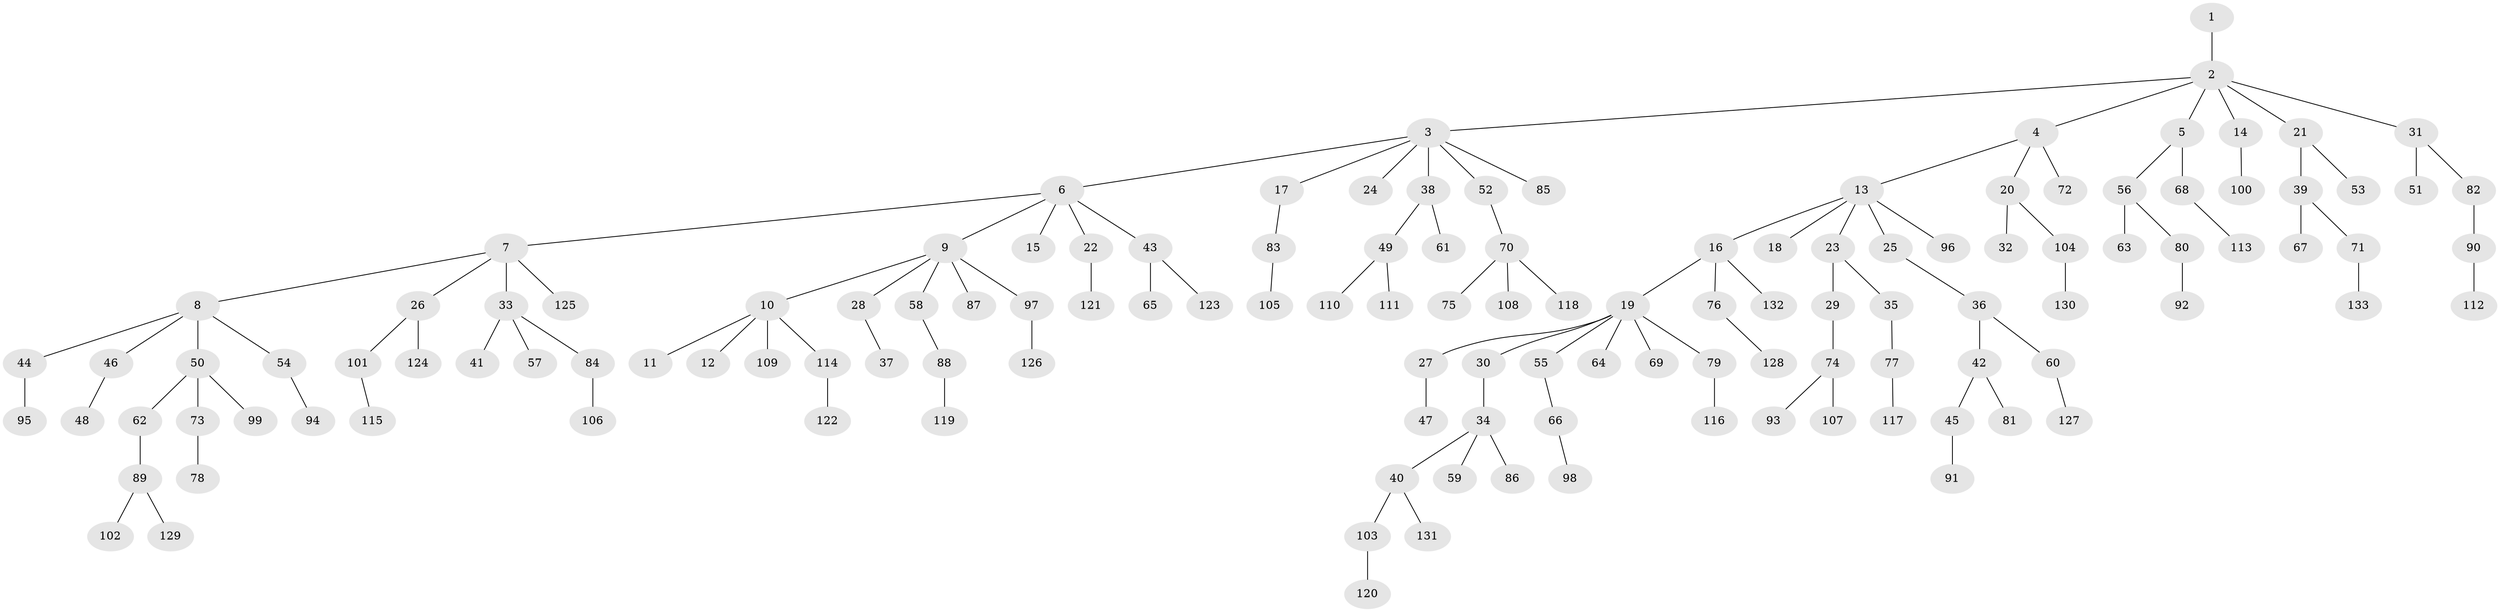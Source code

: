 // Generated by graph-tools (version 1.1) at 2025/11/02/27/25 16:11:25]
// undirected, 133 vertices, 132 edges
graph export_dot {
graph [start="1"]
  node [color=gray90,style=filled];
  1;
  2;
  3;
  4;
  5;
  6;
  7;
  8;
  9;
  10;
  11;
  12;
  13;
  14;
  15;
  16;
  17;
  18;
  19;
  20;
  21;
  22;
  23;
  24;
  25;
  26;
  27;
  28;
  29;
  30;
  31;
  32;
  33;
  34;
  35;
  36;
  37;
  38;
  39;
  40;
  41;
  42;
  43;
  44;
  45;
  46;
  47;
  48;
  49;
  50;
  51;
  52;
  53;
  54;
  55;
  56;
  57;
  58;
  59;
  60;
  61;
  62;
  63;
  64;
  65;
  66;
  67;
  68;
  69;
  70;
  71;
  72;
  73;
  74;
  75;
  76;
  77;
  78;
  79;
  80;
  81;
  82;
  83;
  84;
  85;
  86;
  87;
  88;
  89;
  90;
  91;
  92;
  93;
  94;
  95;
  96;
  97;
  98;
  99;
  100;
  101;
  102;
  103;
  104;
  105;
  106;
  107;
  108;
  109;
  110;
  111;
  112;
  113;
  114;
  115;
  116;
  117;
  118;
  119;
  120;
  121;
  122;
  123;
  124;
  125;
  126;
  127;
  128;
  129;
  130;
  131;
  132;
  133;
  1 -- 2;
  2 -- 3;
  2 -- 4;
  2 -- 5;
  2 -- 14;
  2 -- 21;
  2 -- 31;
  3 -- 6;
  3 -- 17;
  3 -- 24;
  3 -- 38;
  3 -- 52;
  3 -- 85;
  4 -- 13;
  4 -- 20;
  4 -- 72;
  5 -- 56;
  5 -- 68;
  6 -- 7;
  6 -- 9;
  6 -- 15;
  6 -- 22;
  6 -- 43;
  7 -- 8;
  7 -- 26;
  7 -- 33;
  7 -- 125;
  8 -- 44;
  8 -- 46;
  8 -- 50;
  8 -- 54;
  9 -- 10;
  9 -- 28;
  9 -- 58;
  9 -- 87;
  9 -- 97;
  10 -- 11;
  10 -- 12;
  10 -- 109;
  10 -- 114;
  13 -- 16;
  13 -- 18;
  13 -- 23;
  13 -- 25;
  13 -- 96;
  14 -- 100;
  16 -- 19;
  16 -- 76;
  16 -- 132;
  17 -- 83;
  19 -- 27;
  19 -- 30;
  19 -- 55;
  19 -- 64;
  19 -- 69;
  19 -- 79;
  20 -- 32;
  20 -- 104;
  21 -- 39;
  21 -- 53;
  22 -- 121;
  23 -- 29;
  23 -- 35;
  25 -- 36;
  26 -- 101;
  26 -- 124;
  27 -- 47;
  28 -- 37;
  29 -- 74;
  30 -- 34;
  31 -- 51;
  31 -- 82;
  33 -- 41;
  33 -- 57;
  33 -- 84;
  34 -- 40;
  34 -- 59;
  34 -- 86;
  35 -- 77;
  36 -- 42;
  36 -- 60;
  38 -- 49;
  38 -- 61;
  39 -- 67;
  39 -- 71;
  40 -- 103;
  40 -- 131;
  42 -- 45;
  42 -- 81;
  43 -- 65;
  43 -- 123;
  44 -- 95;
  45 -- 91;
  46 -- 48;
  49 -- 110;
  49 -- 111;
  50 -- 62;
  50 -- 73;
  50 -- 99;
  52 -- 70;
  54 -- 94;
  55 -- 66;
  56 -- 63;
  56 -- 80;
  58 -- 88;
  60 -- 127;
  62 -- 89;
  66 -- 98;
  68 -- 113;
  70 -- 75;
  70 -- 108;
  70 -- 118;
  71 -- 133;
  73 -- 78;
  74 -- 93;
  74 -- 107;
  76 -- 128;
  77 -- 117;
  79 -- 116;
  80 -- 92;
  82 -- 90;
  83 -- 105;
  84 -- 106;
  88 -- 119;
  89 -- 102;
  89 -- 129;
  90 -- 112;
  97 -- 126;
  101 -- 115;
  103 -- 120;
  104 -- 130;
  114 -- 122;
}
